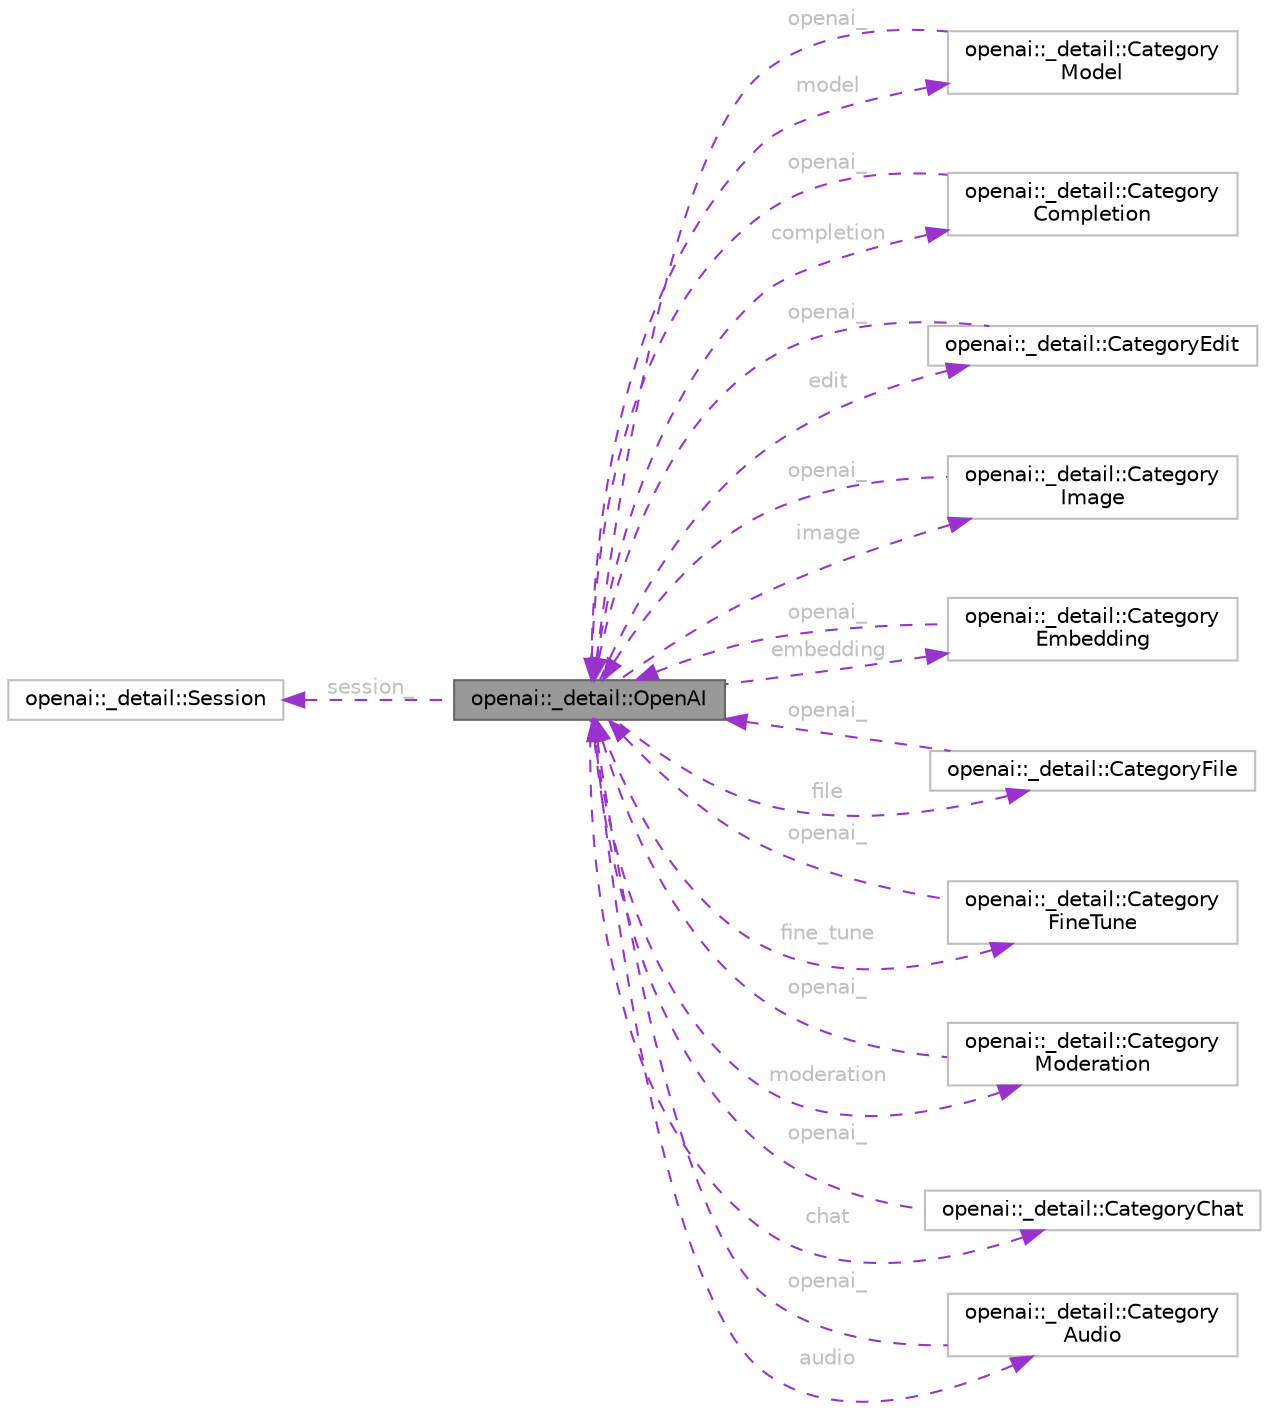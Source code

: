digraph "openai::_detail::OpenAI"
{
 // INTERACTIVE_SVG=YES
 // LATEX_PDF_SIZE
  bgcolor="transparent";
  edge [fontname=Helvetica,fontsize=10,labelfontname=Helvetica,labelfontsize=10];
  node [fontname=Helvetica,fontsize=10,shape=box,height=0.2,width=0.4];
  rankdir="LR";
  Node1 [id="Node000001",label="openai::_detail::OpenAI",height=0.2,width=0.4,color="gray40", fillcolor="grey60", style="filled", fontcolor="black",tooltip=" "];
  Node2 -> Node1 [id="edge22_Node000001_Node000002",dir="back",color="darkorchid3",style="dashed",tooltip=" ",label=" model",fontcolor="grey" ];
  Node2 [id="Node000002",label="openai::_detail::Category\lModel",height=0.2,width=0.4,color="grey75", fillcolor="white", style="filled",URL="$structopenai_1_1__detail_1_1_category_model.html",tooltip=" "];
  Node1 -> Node2 [id="edge23_Node000002_Node000001",dir="back",color="darkorchid3",style="dashed",tooltip=" ",label=" openai_",fontcolor="grey" ];
  Node3 -> Node1 [id="edge24_Node000001_Node000003",dir="back",color="darkorchid3",style="dashed",tooltip=" ",label=" completion",fontcolor="grey" ];
  Node3 [id="Node000003",label="openai::_detail::Category\lCompletion",height=0.2,width=0.4,color="grey75", fillcolor="white", style="filled",URL="$structopenai_1_1__detail_1_1_category_completion.html",tooltip=" "];
  Node1 -> Node3 [id="edge25_Node000003_Node000001",dir="back",color="darkorchid3",style="dashed",tooltip=" ",label=" openai_",fontcolor="grey" ];
  Node4 -> Node1 [id="edge26_Node000001_Node000004",dir="back",color="darkorchid3",style="dashed",tooltip=" ",label=" edit",fontcolor="grey" ];
  Node4 [id="Node000004",label="openai::_detail::CategoryEdit",height=0.2,width=0.4,color="grey75", fillcolor="white", style="filled",URL="$structopenai_1_1__detail_1_1_category_edit.html",tooltip=" "];
  Node1 -> Node4 [id="edge27_Node000004_Node000001",dir="back",color="darkorchid3",style="dashed",tooltip=" ",label=" openai_",fontcolor="grey" ];
  Node5 -> Node1 [id="edge28_Node000001_Node000005",dir="back",color="darkorchid3",style="dashed",tooltip=" ",label=" image",fontcolor="grey" ];
  Node5 [id="Node000005",label="openai::_detail::Category\lImage",height=0.2,width=0.4,color="grey75", fillcolor="white", style="filled",URL="$structopenai_1_1__detail_1_1_category_image.html",tooltip=" "];
  Node1 -> Node5 [id="edge29_Node000005_Node000001",dir="back",color="darkorchid3",style="dashed",tooltip=" ",label=" openai_",fontcolor="grey" ];
  Node6 -> Node1 [id="edge30_Node000001_Node000006",dir="back",color="darkorchid3",style="dashed",tooltip=" ",label=" embedding",fontcolor="grey" ];
  Node6 [id="Node000006",label="openai::_detail::Category\lEmbedding",height=0.2,width=0.4,color="grey75", fillcolor="white", style="filled",URL="$structopenai_1_1__detail_1_1_category_embedding.html",tooltip=" "];
  Node1 -> Node6 [id="edge31_Node000006_Node000001",dir="back",color="darkorchid3",style="dashed",tooltip=" ",label=" openai_",fontcolor="grey" ];
  Node7 -> Node1 [id="edge32_Node000001_Node000007",dir="back",color="darkorchid3",style="dashed",tooltip=" ",label=" file",fontcolor="grey" ];
  Node7 [id="Node000007",label="openai::_detail::CategoryFile",height=0.2,width=0.4,color="grey75", fillcolor="white", style="filled",URL="$structopenai_1_1__detail_1_1_category_file.html",tooltip=" "];
  Node1 -> Node7 [id="edge33_Node000007_Node000001",dir="back",color="darkorchid3",style="dashed",tooltip=" ",label=" openai_",fontcolor="grey" ];
  Node8 -> Node1 [id="edge34_Node000001_Node000008",dir="back",color="darkorchid3",style="dashed",tooltip=" ",label=" fine_tune",fontcolor="grey" ];
  Node8 [id="Node000008",label="openai::_detail::Category\lFineTune",height=0.2,width=0.4,color="grey75", fillcolor="white", style="filled",URL="$structopenai_1_1__detail_1_1_category_fine_tune.html",tooltip=" "];
  Node1 -> Node8 [id="edge35_Node000008_Node000001",dir="back",color="darkorchid3",style="dashed",tooltip=" ",label=" openai_",fontcolor="grey" ];
  Node9 -> Node1 [id="edge36_Node000001_Node000009",dir="back",color="darkorchid3",style="dashed",tooltip=" ",label=" moderation",fontcolor="grey" ];
  Node9 [id="Node000009",label="openai::_detail::Category\lModeration",height=0.2,width=0.4,color="grey75", fillcolor="white", style="filled",URL="$structopenai_1_1__detail_1_1_category_moderation.html",tooltip=" "];
  Node1 -> Node9 [id="edge37_Node000009_Node000001",dir="back",color="darkorchid3",style="dashed",tooltip=" ",label=" openai_",fontcolor="grey" ];
  Node10 -> Node1 [id="edge38_Node000001_Node000010",dir="back",color="darkorchid3",style="dashed",tooltip=" ",label=" chat",fontcolor="grey" ];
  Node10 [id="Node000010",label="openai::_detail::CategoryChat",height=0.2,width=0.4,color="grey75", fillcolor="white", style="filled",URL="$structopenai_1_1__detail_1_1_category_chat.html",tooltip=" "];
  Node1 -> Node10 [id="edge39_Node000010_Node000001",dir="back",color="darkorchid3",style="dashed",tooltip=" ",label=" openai_",fontcolor="grey" ];
  Node11 -> Node1 [id="edge40_Node000001_Node000011",dir="back",color="darkorchid3",style="dashed",tooltip=" ",label=" audio",fontcolor="grey" ];
  Node11 [id="Node000011",label="openai::_detail::Category\lAudio",height=0.2,width=0.4,color="grey75", fillcolor="white", style="filled",URL="$structopenai_1_1__detail_1_1_category_audio.html",tooltip=" "];
  Node1 -> Node11 [id="edge41_Node000011_Node000001",dir="back",color="darkorchid3",style="dashed",tooltip=" ",label=" openai_",fontcolor="grey" ];
  Node12 -> Node1 [id="edge42_Node000001_Node000012",dir="back",color="darkorchid3",style="dashed",tooltip=" ",label=" session_",fontcolor="grey" ];
  Node12 [id="Node000012",label="openai::_detail::Session",height=0.2,width=0.4,color="grey75", fillcolor="white", style="filled",URL="$classopenai_1_1__detail_1_1_session.html",tooltip=" "];
}
